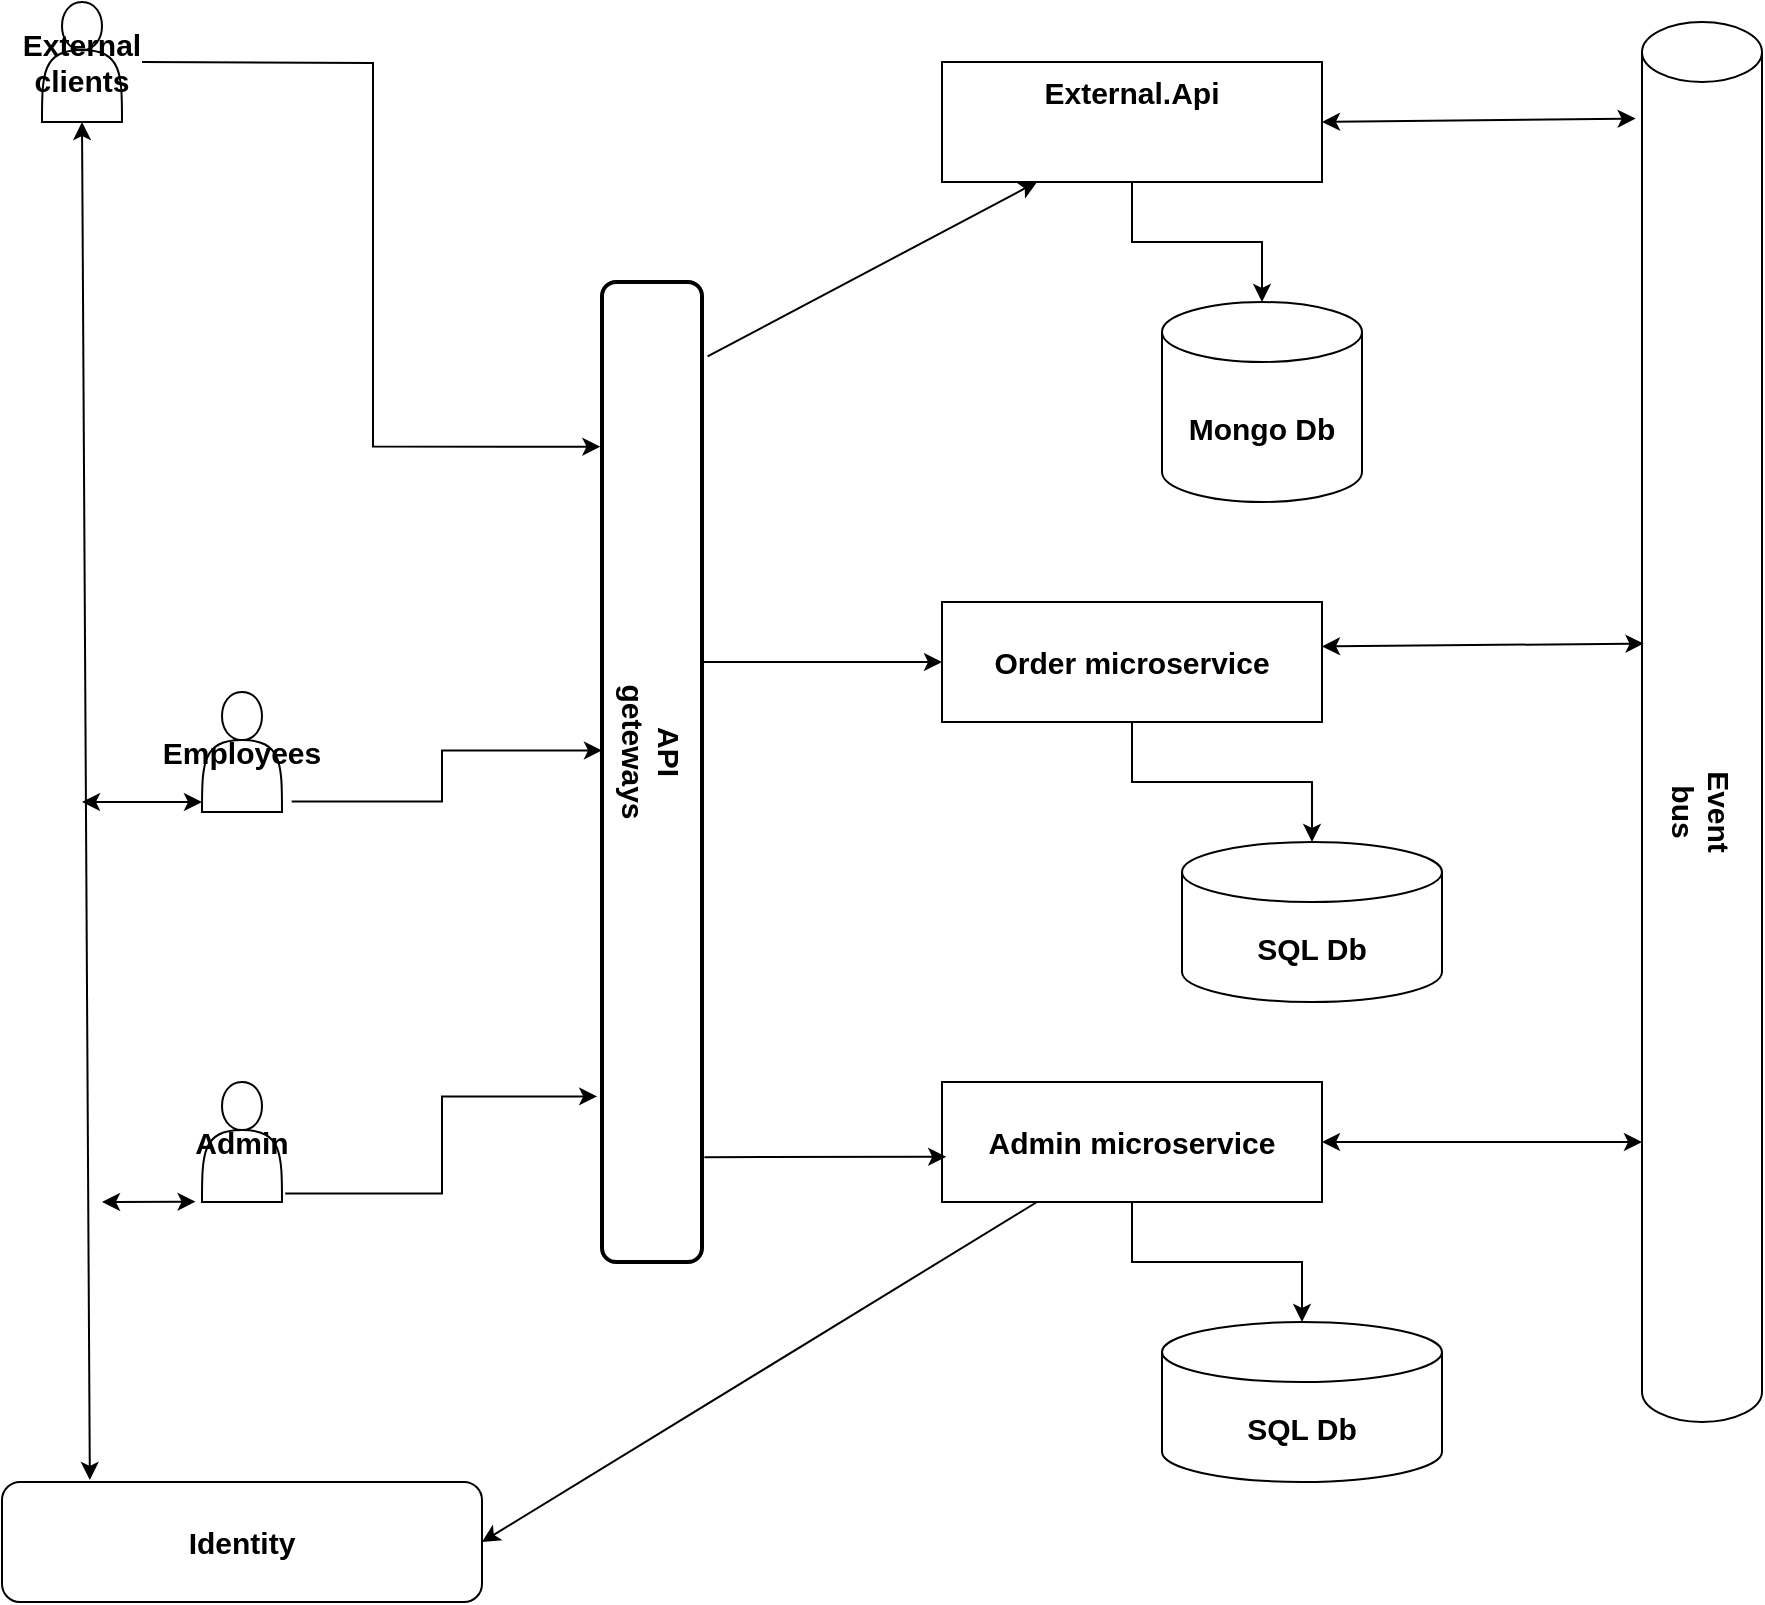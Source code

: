 <mxfile version="16.5.6" type="device"><diagram id="b_jg2GCmsPHqAbTQdWfi" name="Page-1"><mxGraphModel dx="1550" dy="835" grid="1" gridSize="10" guides="1" tooltips="1" connect="1" arrows="1" fold="1" page="1" pageScale="1" pageWidth="827" pageHeight="1169" math="0" shadow="0"><root><mxCell id="0"/><mxCell id="1" parent="0"/><mxCell id="Y3fjKsyCzl4zP6Ih9DwP-23" style="edgeStyle=orthogonalEdgeStyle;rounded=0;orthogonalLoop=1;jettySize=auto;html=1;entryX=-0.016;entryY=0.168;entryDx=0;entryDy=0;entryPerimeter=0;" parent="1" target="Y3fjKsyCzl4zP6Ih9DwP-19" edge="1"><mxGeometry relative="1" as="geometry"><mxPoint x="200" y="170" as="targetPoint"/><mxPoint x="80" y="50" as="sourcePoint"/></mxGeometry></mxCell><mxCell id="Y3fjKsyCzl4zP6Ih9DwP-20" style="edgeStyle=orthogonalEdgeStyle;rounded=0;orthogonalLoop=1;jettySize=auto;html=1;entryX=0.5;entryY=0;entryDx=0;entryDy=0;entryPerimeter=0;" parent="1" source="Y3fjKsyCzl4zP6Ih9DwP-2" target="Y3fjKsyCzl4zP6Ih9DwP-13" edge="1"><mxGeometry relative="1" as="geometry"/></mxCell><mxCell id="Y3fjKsyCzl4zP6Ih9DwP-2" value="External.Api" style="whiteSpace=wrap;html=1;verticalAlign=top;fontSize=15;fontStyle=1" parent="1" vertex="1"><mxGeometry x="480" y="50" width="190" height="60" as="geometry"/></mxCell><mxCell id="Y3fjKsyCzl4zP6Ih9DwP-13" value="&lt;font style=&quot;font-size: 15px&quot;&gt;&lt;b style=&quot;font-size: 15px&quot;&gt;Mongo Db&lt;/b&gt;&lt;/font&gt;" style="shape=cylinder3;whiteSpace=wrap;html=1;boundedLbl=1;backgroundOutline=1;size=15;fontSize=15;" parent="1" vertex="1"><mxGeometry x="590" y="170" width="100" height="100" as="geometry"/></mxCell><mxCell id="Y3fjKsyCzl4zP6Ih9DwP-14" value="" style="shape=cylinder3;whiteSpace=wrap;html=1;boundedLbl=1;backgroundOutline=1;size=15;" parent="1" vertex="1"><mxGeometry x="830" y="30" width="60" height="700" as="geometry"/></mxCell><mxCell id="Y3fjKsyCzl4zP6Ih9DwP-19" value="" style="rounded=1;whiteSpace=wrap;html=1;absoluteArcSize=1;arcSize=14;strokeWidth=2;" parent="1" vertex="1"><mxGeometry x="310" y="160" width="50" height="490" as="geometry"/></mxCell><mxCell id="Y3fjKsyCzl4zP6Ih9DwP-22" value="API geteways" style="text;html=1;strokeColor=none;fillColor=none;align=center;verticalAlign=middle;whiteSpace=wrap;rounded=0;rotation=90;fontSize=15;fontStyle=1" parent="1" vertex="1"><mxGeometry x="305" y="380" width="60" height="30" as="geometry"/></mxCell><mxCell id="QlWgaaLrO77DSVaYbVUI-3" value="External clients" style="shape=actor;whiteSpace=wrap;html=1;fontSize=15;fontStyle=1" parent="1" vertex="1"><mxGeometry x="30" y="20" width="40" height="60" as="geometry"/></mxCell><mxCell id="QlWgaaLrO77DSVaYbVUI-7" value="Event bus" style="text;html=1;strokeColor=none;fillColor=none;align=center;verticalAlign=middle;whiteSpace=wrap;rounded=0;fontSize=15;rotation=90;fontStyle=1" parent="1" vertex="1"><mxGeometry x="830" y="410" width="60" height="30" as="geometry"/></mxCell><mxCell id="QlWgaaLrO77DSVaYbVUI-8" value="Identity" style="rounded=1;whiteSpace=wrap;html=1;fontSize=15;fontStyle=1" parent="1" vertex="1"><mxGeometry x="10" y="760" width="240" height="60" as="geometry"/></mxCell><mxCell id="QlWgaaLrO77DSVaYbVUI-11" value="" style="endArrow=classic;startArrow=classic;html=1;rounded=0;fontSize=15;exitX=1;exitY=0.5;exitDx=0;exitDy=0;entryX=-0.053;entryY=0.069;entryDx=0;entryDy=0;entryPerimeter=0;" parent="1" source="Y3fjKsyCzl4zP6Ih9DwP-2" target="Y3fjKsyCzl4zP6Ih9DwP-14" edge="1"><mxGeometry width="50" height="50" relative="1" as="geometry"><mxPoint x="760" y="350" as="sourcePoint"/><mxPoint x="820" y="80" as="targetPoint"/></mxGeometry></mxCell><mxCell id="QlWgaaLrO77DSVaYbVUI-12" value="" style="endArrow=classic;startArrow=classic;html=1;rounded=0;fontSize=15;entryX=0.5;entryY=1;entryDx=0;entryDy=0;exitX=0.183;exitY=-0.017;exitDx=0;exitDy=0;exitPerimeter=0;" parent="1" source="QlWgaaLrO77DSVaYbVUI-8" target="QlWgaaLrO77DSVaYbVUI-3" edge="1"><mxGeometry width="50" height="50" relative="1" as="geometry"><mxPoint x="40" y="760" as="sourcePoint"/><mxPoint x="810" y="300" as="targetPoint"/></mxGeometry></mxCell><mxCell id="QlWgaaLrO77DSVaYbVUI-15" style="edgeStyle=orthogonalEdgeStyle;rounded=0;orthogonalLoop=1;jettySize=auto;html=1;entryX=0.5;entryY=0;entryDx=0;entryDy=0;entryPerimeter=0;fontSize=15;" parent="1" source="QlWgaaLrO77DSVaYbVUI-13" target="QlWgaaLrO77DSVaYbVUI-14" edge="1"><mxGeometry relative="1" as="geometry"/></mxCell><mxCell id="QlWgaaLrO77DSVaYbVUI-13" value="Order microservice" style="rounded=0;whiteSpace=wrap;html=1;fontSize=15;fontStyle=1" parent="1" vertex="1"><mxGeometry x="480" y="320" width="190" height="60" as="geometry"/></mxCell><mxCell id="QlWgaaLrO77DSVaYbVUI-14" value="SQL Db" style="shape=cylinder3;whiteSpace=wrap;html=1;boundedLbl=1;backgroundOutline=1;size=15;fontSize=15;fontStyle=1" parent="1" vertex="1"><mxGeometry x="600" y="440" width="130" height="80" as="geometry"/></mxCell><mxCell id="QlWgaaLrO77DSVaYbVUI-16" value="" style="endArrow=classic;html=1;rounded=0;fontSize=15;entryX=0;entryY=0.5;entryDx=0;entryDy=0;" parent="1" target="QlWgaaLrO77DSVaYbVUI-13" edge="1"><mxGeometry width="50" height="50" relative="1" as="geometry"><mxPoint x="360" y="350" as="sourcePoint"/><mxPoint x="560" y="350" as="targetPoint"/></mxGeometry></mxCell><mxCell id="QlWgaaLrO77DSVaYbVUI-23" style="edgeStyle=orthogonalEdgeStyle;rounded=0;orthogonalLoop=1;jettySize=auto;html=1;entryX=0.5;entryY=0;entryDx=0;entryDy=0;entryPerimeter=0;fontSize=15;" parent="1" source="QlWgaaLrO77DSVaYbVUI-17" target="QlWgaaLrO77DSVaYbVUI-22" edge="1"><mxGeometry relative="1" as="geometry"/></mxCell><mxCell id="QlWgaaLrO77DSVaYbVUI-17" value="Admin microservice" style="rounded=0;whiteSpace=wrap;html=1;fontSize=15;fontStyle=1" parent="1" vertex="1"><mxGeometry x="480" y="560" width="190" height="60" as="geometry"/></mxCell><mxCell id="QlWgaaLrO77DSVaYbVUI-19" value="" style="endArrow=classic;startArrow=classic;html=1;rounded=0;fontSize=15;exitX=1;exitY=0.37;exitDx=0;exitDy=0;exitPerimeter=0;entryX=0.013;entryY=0.444;entryDx=0;entryDy=0;entryPerimeter=0;" parent="1" source="QlWgaaLrO77DSVaYbVUI-13" target="Y3fjKsyCzl4zP6Ih9DwP-14" edge="1"><mxGeometry width="50" height="50" relative="1" as="geometry"><mxPoint x="510" y="400" as="sourcePoint"/><mxPoint x="820" y="342" as="targetPoint"/></mxGeometry></mxCell><mxCell id="QlWgaaLrO77DSVaYbVUI-20" value="" style="endArrow=classic;startArrow=classic;html=1;rounded=0;fontSize=15;entryX=0;entryY=0.8;entryDx=0;entryDy=0;entryPerimeter=0;exitX=1;exitY=0.5;exitDx=0;exitDy=0;" parent="1" source="QlWgaaLrO77DSVaYbVUI-17" target="Y3fjKsyCzl4zP6Ih9DwP-14" edge="1"><mxGeometry width="50" height="50" relative="1" as="geometry"><mxPoint x="510" y="400" as="sourcePoint"/><mxPoint x="560" y="350" as="targetPoint"/></mxGeometry></mxCell><mxCell id="QlWgaaLrO77DSVaYbVUI-21" value="" style="endArrow=classic;html=1;rounded=0;fontSize=15;exitX=1.024;exitY=0.893;exitDx=0;exitDy=0;exitPerimeter=0;entryX=0.011;entryY=0.623;entryDx=0;entryDy=0;entryPerimeter=0;" parent="1" source="Y3fjKsyCzl4zP6Ih9DwP-19" target="QlWgaaLrO77DSVaYbVUI-17" edge="1"><mxGeometry width="50" height="50" relative="1" as="geometry"><mxPoint x="510" y="400" as="sourcePoint"/><mxPoint x="560" y="350" as="targetPoint"/></mxGeometry></mxCell><mxCell id="QlWgaaLrO77DSVaYbVUI-22" value="SQL Db" style="shape=cylinder3;whiteSpace=wrap;html=1;boundedLbl=1;backgroundOutline=1;size=15;fontSize=15;fontStyle=1" parent="1" vertex="1"><mxGeometry x="590" y="680" width="140" height="80" as="geometry"/></mxCell><mxCell id="QlWgaaLrO77DSVaYbVUI-25" style="edgeStyle=orthogonalEdgeStyle;rounded=0;orthogonalLoop=1;jettySize=auto;html=1;entryX=0;entryY=0.478;entryDx=0;entryDy=0;entryPerimeter=0;fontSize=15;exitX=1.12;exitY=0.913;exitDx=0;exitDy=0;exitPerimeter=0;" parent="1" source="QlWgaaLrO77DSVaYbVUI-24" target="Y3fjKsyCzl4zP6Ih9DwP-19" edge="1"><mxGeometry relative="1" as="geometry"/></mxCell><mxCell id="QlWgaaLrO77DSVaYbVUI-24" value="Employees" style="shape=actor;whiteSpace=wrap;html=1;fontSize=15;fontStyle=1" parent="1" vertex="1"><mxGeometry x="110" y="365" width="40" height="60" as="geometry"/></mxCell><mxCell id="QlWgaaLrO77DSVaYbVUI-30" value="" style="endArrow=classic;startArrow=classic;html=1;rounded=0;fontSize=15;" parent="1" edge="1"><mxGeometry width="50" height="50" relative="1" as="geometry"><mxPoint x="50" y="420" as="sourcePoint"/><mxPoint x="110" y="420" as="targetPoint"/></mxGeometry></mxCell><mxCell id="QlWgaaLrO77DSVaYbVUI-33" style="edgeStyle=orthogonalEdgeStyle;rounded=0;orthogonalLoop=1;jettySize=auto;html=1;entryX=-0.048;entryY=0.831;entryDx=0;entryDy=0;entryPerimeter=0;fontSize=15;exitX=1.04;exitY=0.93;exitDx=0;exitDy=0;exitPerimeter=0;" parent="1" source="QlWgaaLrO77DSVaYbVUI-31" target="Y3fjKsyCzl4zP6Ih9DwP-19" edge="1"><mxGeometry relative="1" as="geometry"/></mxCell><mxCell id="QlWgaaLrO77DSVaYbVUI-31" value="Admin" style="shape=actor;whiteSpace=wrap;html=1;fontSize=15;fontStyle=1" parent="1" vertex="1"><mxGeometry x="110" y="560" width="40" height="60" as="geometry"/></mxCell><mxCell id="QlWgaaLrO77DSVaYbVUI-35" value="" style="endArrow=classic;startArrow=classic;html=1;rounded=0;fontSize=15;entryX=-0.08;entryY=0.997;entryDx=0;entryDy=0;entryPerimeter=0;" parent="1" target="QlWgaaLrO77DSVaYbVUI-31" edge="1"><mxGeometry width="50" height="50" relative="1" as="geometry"><mxPoint x="60" y="620" as="sourcePoint"/><mxPoint x="560" y="360" as="targetPoint"/></mxGeometry></mxCell><mxCell id="QlWgaaLrO77DSVaYbVUI-36" value="" style="endArrow=classic;html=1;rounded=0;fontSize=15;exitX=1.056;exitY=0.076;exitDx=0;exitDy=0;exitPerimeter=0;entryX=0.25;entryY=1;entryDx=0;entryDy=0;" parent="1" source="Y3fjKsyCzl4zP6Ih9DwP-19" target="Y3fjKsyCzl4zP6Ih9DwP-2" edge="1"><mxGeometry width="50" height="50" relative="1" as="geometry"><mxPoint x="510" y="410" as="sourcePoint"/><mxPoint x="560" y="360" as="targetPoint"/></mxGeometry></mxCell><mxCell id="G_NZD3UbFpGAD3gCiXl5-1" value="" style="endArrow=classic;html=1;rounded=0;exitX=0.25;exitY=1;exitDx=0;exitDy=0;entryX=1;entryY=0.5;entryDx=0;entryDy=0;" edge="1" parent="1" source="QlWgaaLrO77DSVaYbVUI-17" target="QlWgaaLrO77DSVaYbVUI-8"><mxGeometry width="50" height="50" relative="1" as="geometry"><mxPoint x="760" y="450" as="sourcePoint"/><mxPoint x="810" y="400" as="targetPoint"/></mxGeometry></mxCell></root></mxGraphModel></diagram></mxfile>